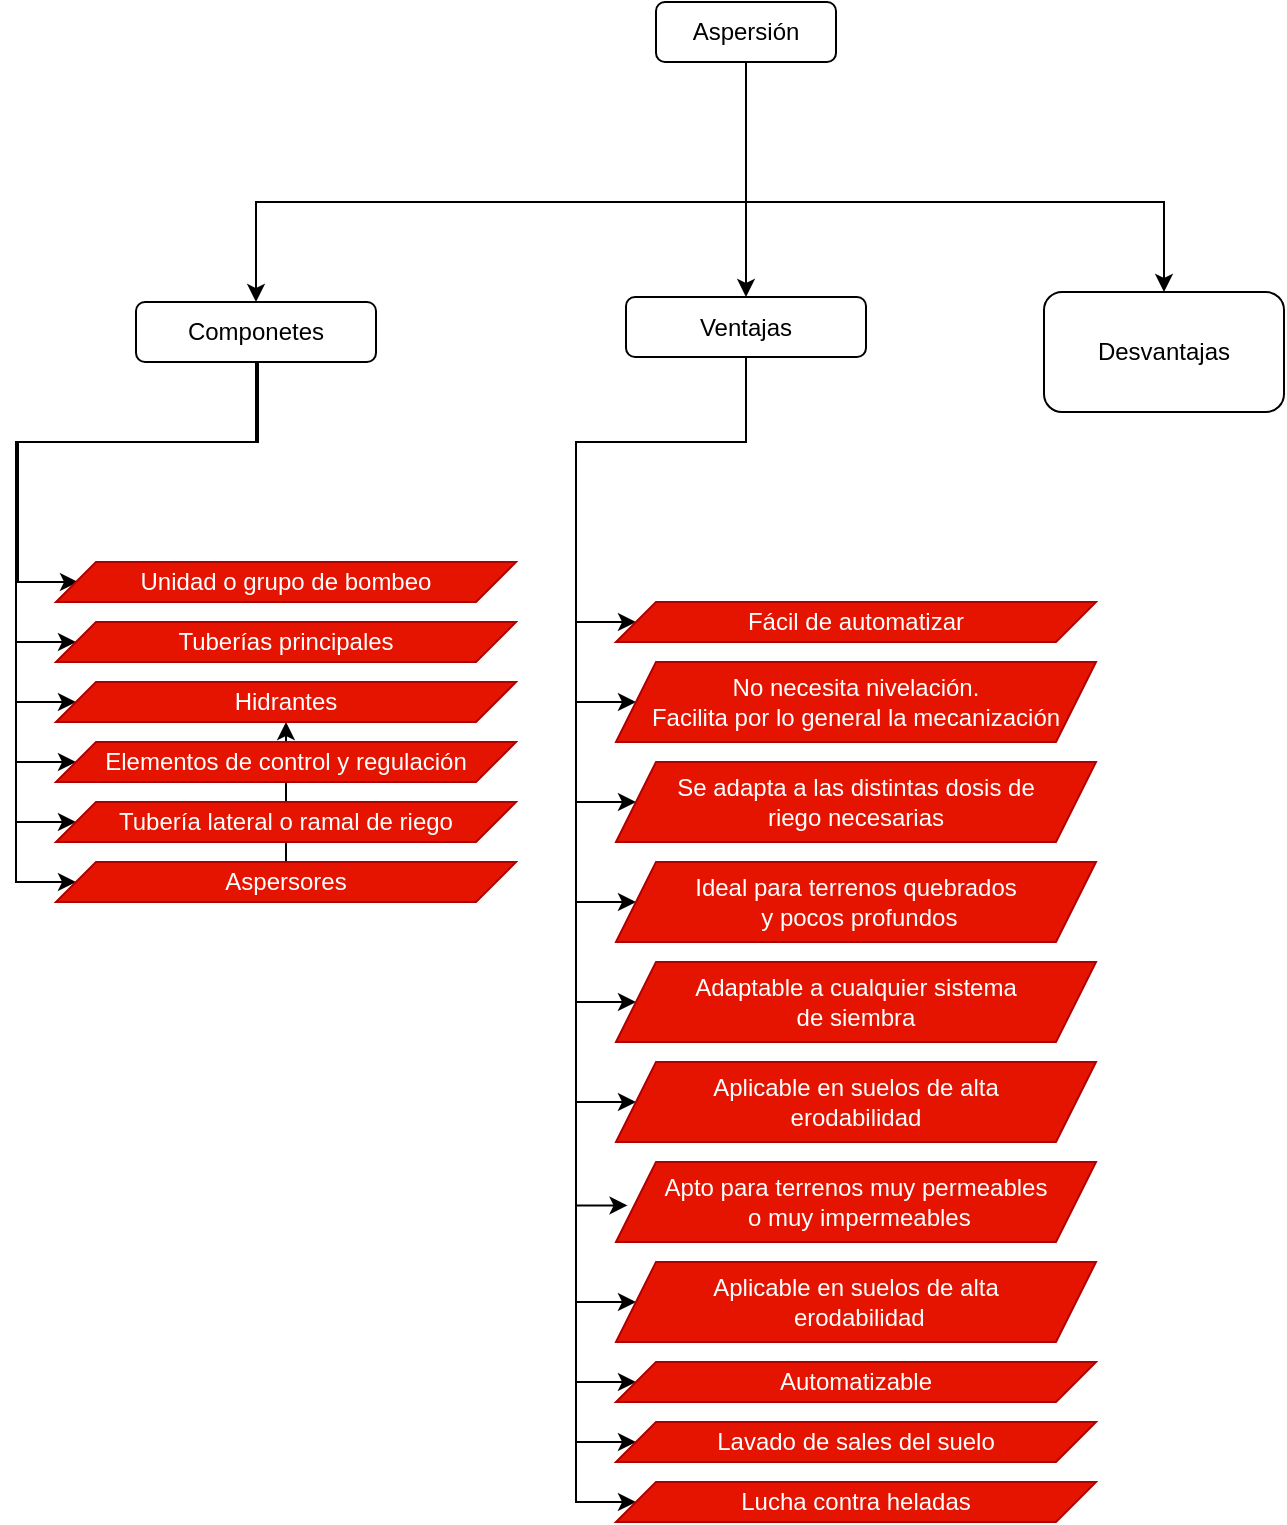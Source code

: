 <mxfile version="20.3.3" type="github">
  <diagram id="nhZoGWwR1IvOvr1_NBgF" name="Página-1">
    <mxGraphModel dx="1116" dy="169" grid="1" gridSize="10" guides="1" tooltips="1" connect="1" arrows="1" fold="1" page="1" pageScale="1" pageWidth="827" pageHeight="1169" math="0" shadow="0">
      <root>
        <mxCell id="0" />
        <mxCell id="1" parent="0" />
        <mxCell id="ITRbSTz_eIRVhaSHHSQH-7" value="" style="edgeStyle=orthogonalEdgeStyle;rounded=0;orthogonalLoop=1;jettySize=auto;html=1;" parent="1" source="ITRbSTz_eIRVhaSHHSQH-1" target="ITRbSTz_eIRVhaSHHSQH-6" edge="1">
          <mxGeometry relative="1" as="geometry">
            <Array as="points">
              <mxPoint x="145" y="250" />
              <mxPoint x="145" y="250" />
            </Array>
          </mxGeometry>
        </mxCell>
        <mxCell id="ITRbSTz_eIRVhaSHHSQH-9" value="" style="edgeStyle=orthogonalEdgeStyle;rounded=0;orthogonalLoop=1;jettySize=auto;html=1;" parent="1" source="ITRbSTz_eIRVhaSHHSQH-1" target="ITRbSTz_eIRVhaSHHSQH-8" edge="1">
          <mxGeometry relative="1" as="geometry">
            <Array as="points">
              <mxPoint x="145" y="220" />
              <mxPoint x="354" y="220" />
            </Array>
          </mxGeometry>
        </mxCell>
        <mxCell id="ITRbSTz_eIRVhaSHHSQH-12" style="edgeStyle=orthogonalEdgeStyle;rounded=0;orthogonalLoop=1;jettySize=auto;html=1;entryX=0.5;entryY=0;entryDx=0;entryDy=0;" parent="1" source="ITRbSTz_eIRVhaSHHSQH-1" target="ITRbSTz_eIRVhaSHHSQH-2" edge="1">
          <mxGeometry relative="1" as="geometry">
            <Array as="points">
              <mxPoint x="145" y="220" />
              <mxPoint x="-100" y="220" />
            </Array>
          </mxGeometry>
        </mxCell>
        <mxCell id="ITRbSTz_eIRVhaSHHSQH-1" value="&lt;span&gt;&lt;span data-dobid=&quot;hdw&quot;&gt;Aspersión&lt;/span&gt;&lt;/span&gt;" style="rounded=1;whiteSpace=wrap;html=1;" parent="1" vertex="1">
          <mxGeometry x="100" y="120" width="90" height="30" as="geometry" />
        </mxCell>
        <mxCell id="ITRbSTz_eIRVhaSHHSQH-29" style="edgeStyle=orthogonalEdgeStyle;rounded=0;orthogonalLoop=1;jettySize=auto;html=1;" parent="1" source="ITRbSTz_eIRVhaSHHSQH-2" target="ITRbSTz_eIRVhaSHHSQH-27" edge="1">
          <mxGeometry relative="1" as="geometry">
            <Array as="points">
              <mxPoint x="-100" y="340" />
              <mxPoint x="-220" y="340" />
              <mxPoint x="-220" y="530" />
            </Array>
          </mxGeometry>
        </mxCell>
        <mxCell id="ITRbSTz_eIRVhaSHHSQH-31" style="edgeStyle=orthogonalEdgeStyle;rounded=0;orthogonalLoop=1;jettySize=auto;html=1;entryX=0;entryY=0.5;entryDx=0;entryDy=0;" parent="1" edge="1">
          <mxGeometry relative="1" as="geometry">
            <Array as="points">
              <mxPoint x="-99" y="340" />
              <mxPoint x="-219" y="340" />
              <mxPoint x="-219" y="410" />
            </Array>
            <mxPoint x="-99" y="300" as="sourcePoint" />
            <mxPoint x="-189" y="410" as="targetPoint" />
          </mxGeometry>
        </mxCell>
        <mxCell id="ITRbSTz_eIRVhaSHHSQH-33" style="edgeStyle=orthogonalEdgeStyle;rounded=0;orthogonalLoop=1;jettySize=auto;html=1;entryX=0;entryY=0.5;entryDx=0;entryDy=0;" parent="1" source="ITRbSTz_eIRVhaSHHSQH-2" target="ITRbSTz_eIRVhaSHHSQH-25" edge="1">
          <mxGeometry relative="1" as="geometry">
            <Array as="points">
              <mxPoint x="-100" y="340" />
              <mxPoint x="-220" y="340" />
              <mxPoint x="-220" y="440" />
            </Array>
          </mxGeometry>
        </mxCell>
        <mxCell id="ITRbSTz_eIRVhaSHHSQH-34" style="edgeStyle=orthogonalEdgeStyle;rounded=0;orthogonalLoop=1;jettySize=auto;html=1;entryX=0;entryY=0.5;entryDx=0;entryDy=0;" parent="1" source="ITRbSTz_eIRVhaSHHSQH-2" target="ITRbSTz_eIRVhaSHHSQH-28" edge="1">
          <mxGeometry relative="1" as="geometry">
            <Array as="points">
              <mxPoint x="-100" y="340" />
              <mxPoint x="-220" y="340" />
              <mxPoint x="-220" y="470" />
            </Array>
          </mxGeometry>
        </mxCell>
        <mxCell id="ITRbSTz_eIRVhaSHHSQH-35" style="edgeStyle=orthogonalEdgeStyle;rounded=0;orthogonalLoop=1;jettySize=auto;html=1;entryX=0;entryY=0.5;entryDx=0;entryDy=0;" parent="1" source="ITRbSTz_eIRVhaSHHSQH-2" target="ITRbSTz_eIRVhaSHHSQH-26" edge="1">
          <mxGeometry relative="1" as="geometry">
            <Array as="points">
              <mxPoint x="-100" y="340" />
              <mxPoint x="-220" y="340" />
              <mxPoint x="-220" y="500" />
            </Array>
          </mxGeometry>
        </mxCell>
        <mxCell id="ITRbSTz_eIRVhaSHHSQH-37" style="edgeStyle=orthogonalEdgeStyle;rounded=0;orthogonalLoop=1;jettySize=auto;html=1;entryX=0;entryY=0.5;entryDx=0;entryDy=0;" parent="1" source="ITRbSTz_eIRVhaSHHSQH-2" target="ITRbSTz_eIRVhaSHHSQH-22" edge="1">
          <mxGeometry relative="1" as="geometry">
            <Array as="points">
              <mxPoint x="-100" y="340" />
              <mxPoint x="-220" y="340" />
              <mxPoint x="-220" y="560" />
            </Array>
          </mxGeometry>
        </mxCell>
        <mxCell id="ITRbSTz_eIRVhaSHHSQH-2" value="Componetes" style="whiteSpace=wrap;html=1;rounded=1;" parent="1" vertex="1">
          <mxGeometry x="-160" y="270" width="120" height="30" as="geometry" />
        </mxCell>
        <mxCell id="cqa5lHVVIa8OTOIeq-iy-11" style="edgeStyle=orthogonalEdgeStyle;rounded=0;orthogonalLoop=1;jettySize=auto;html=1;entryX=0;entryY=0.5;entryDx=0;entryDy=0;" parent="1" source="ITRbSTz_eIRVhaSHHSQH-6" target="cqa5lHVVIa8OTOIeq-iy-9" edge="1">
          <mxGeometry relative="1" as="geometry">
            <Array as="points">
              <mxPoint x="145" y="340" />
              <mxPoint x="60" y="340" />
              <mxPoint x="60" y="470" />
            </Array>
          </mxGeometry>
        </mxCell>
        <mxCell id="cqa5lHVVIa8OTOIeq-iy-13" style="edgeStyle=orthogonalEdgeStyle;rounded=0;orthogonalLoop=1;jettySize=auto;html=1;entryX=0;entryY=0.5;entryDx=0;entryDy=0;" parent="1" source="ITRbSTz_eIRVhaSHHSQH-6" target="cqa5lHVVIa8OTOIeq-iy-6" edge="1">
          <mxGeometry relative="1" as="geometry">
            <Array as="points">
              <mxPoint x="145" y="340" />
              <mxPoint x="60" y="340" />
              <mxPoint x="60" y="430" />
            </Array>
          </mxGeometry>
        </mxCell>
        <mxCell id="qKnDwFsR7MboEiUSUj4H-9" style="edgeStyle=orthogonalEdgeStyle;rounded=0;orthogonalLoop=1;jettySize=auto;html=1;entryX=0;entryY=0.5;entryDx=0;entryDy=0;fontFamily=Helvetica;" edge="1" parent="1" source="ITRbSTz_eIRVhaSHHSQH-6" target="cqa5lHVVIa8OTOIeq-iy-15">
          <mxGeometry relative="1" as="geometry">
            <Array as="points">
              <mxPoint x="145" y="340" />
              <mxPoint x="60" y="340" />
              <mxPoint x="60" y="520" />
            </Array>
          </mxGeometry>
        </mxCell>
        <mxCell id="qKnDwFsR7MboEiUSUj4H-10" style="edgeStyle=orthogonalEdgeStyle;rounded=0;orthogonalLoop=1;jettySize=auto;html=1;entryX=0;entryY=0.5;entryDx=0;entryDy=0;fontFamily=Helvetica;" edge="1" parent="1" source="ITRbSTz_eIRVhaSHHSQH-6" target="cqa5lHVVIa8OTOIeq-iy-16">
          <mxGeometry relative="1" as="geometry">
            <Array as="points">
              <mxPoint x="145" y="340" />
              <mxPoint x="60" y="340" />
              <mxPoint x="60" y="570" />
            </Array>
          </mxGeometry>
        </mxCell>
        <mxCell id="qKnDwFsR7MboEiUSUj4H-11" style="edgeStyle=orthogonalEdgeStyle;rounded=0;orthogonalLoop=1;jettySize=auto;html=1;entryX=0;entryY=0.5;entryDx=0;entryDy=0;fontFamily=Helvetica;" edge="1" parent="1" source="ITRbSTz_eIRVhaSHHSQH-6" target="cqa5lHVVIa8OTOIeq-iy-17">
          <mxGeometry relative="1" as="geometry">
            <Array as="points">
              <mxPoint x="145" y="340" />
              <mxPoint x="60" y="340" />
              <mxPoint x="60" y="620" />
            </Array>
          </mxGeometry>
        </mxCell>
        <mxCell id="qKnDwFsR7MboEiUSUj4H-12" style="edgeStyle=orthogonalEdgeStyle;rounded=0;orthogonalLoop=1;jettySize=auto;html=1;entryX=0;entryY=0.5;entryDx=0;entryDy=0;fontFamily=Helvetica;" edge="1" parent="1" source="ITRbSTz_eIRVhaSHHSQH-6" target="cqa5lHVVIa8OTOIeq-iy-18">
          <mxGeometry relative="1" as="geometry">
            <Array as="points">
              <mxPoint x="145" y="340" />
              <mxPoint x="60" y="340" />
              <mxPoint x="60" y="670" />
            </Array>
          </mxGeometry>
        </mxCell>
        <mxCell id="qKnDwFsR7MboEiUSUj4H-13" style="edgeStyle=orthogonalEdgeStyle;rounded=0;orthogonalLoop=1;jettySize=auto;html=1;entryX=0.024;entryY=0.543;entryDx=0;entryDy=0;entryPerimeter=0;fontFamily=Helvetica;" edge="1" parent="1" source="ITRbSTz_eIRVhaSHHSQH-6" target="cqa5lHVVIa8OTOIeq-iy-19">
          <mxGeometry relative="1" as="geometry">
            <Array as="points">
              <mxPoint x="145" y="340" />
              <mxPoint x="60" y="340" />
              <mxPoint x="60" y="722" />
            </Array>
          </mxGeometry>
        </mxCell>
        <mxCell id="qKnDwFsR7MboEiUSUj4H-14" style="edgeStyle=orthogonalEdgeStyle;rounded=0;orthogonalLoop=1;jettySize=auto;html=1;entryX=0;entryY=0.5;entryDx=0;entryDy=0;fontFamily=Helvetica;" edge="1" parent="1" source="ITRbSTz_eIRVhaSHHSQH-6" target="cqa5lHVVIa8OTOIeq-iy-20">
          <mxGeometry relative="1" as="geometry">
            <Array as="points">
              <mxPoint x="145" y="340" />
              <mxPoint x="60" y="340" />
              <mxPoint x="60" y="770" />
            </Array>
          </mxGeometry>
        </mxCell>
        <mxCell id="qKnDwFsR7MboEiUSUj4H-15" style="edgeStyle=orthogonalEdgeStyle;rounded=0;orthogonalLoop=1;jettySize=auto;html=1;entryX=0;entryY=0.5;entryDx=0;entryDy=0;fontFamily=Helvetica;" edge="1" parent="1" source="ITRbSTz_eIRVhaSHHSQH-6" target="cqa5lHVVIa8OTOIeq-iy-22">
          <mxGeometry relative="1" as="geometry">
            <Array as="points">
              <mxPoint x="145" y="340" />
              <mxPoint x="60" y="340" />
              <mxPoint x="60" y="810" />
            </Array>
          </mxGeometry>
        </mxCell>
        <mxCell id="qKnDwFsR7MboEiUSUj4H-17" style="edgeStyle=orthogonalEdgeStyle;rounded=0;orthogonalLoop=1;jettySize=auto;html=1;entryX=0;entryY=0.5;entryDx=0;entryDy=0;fontFamily=Helvetica;" edge="1" parent="1" source="ITRbSTz_eIRVhaSHHSQH-6" target="cqa5lHVVIa8OTOIeq-iy-23">
          <mxGeometry relative="1" as="geometry">
            <Array as="points">
              <mxPoint x="145" y="340" />
              <mxPoint x="60" y="340" />
              <mxPoint x="60" y="840" />
            </Array>
          </mxGeometry>
        </mxCell>
        <mxCell id="qKnDwFsR7MboEiUSUj4H-18" style="edgeStyle=orthogonalEdgeStyle;rounded=0;orthogonalLoop=1;jettySize=auto;html=1;entryX=0;entryY=0.5;entryDx=0;entryDy=0;fontFamily=Helvetica;" edge="1" parent="1" source="ITRbSTz_eIRVhaSHHSQH-6" target="cqa5lHVVIa8OTOIeq-iy-21">
          <mxGeometry relative="1" as="geometry">
            <Array as="points">
              <mxPoint x="145" y="340" />
              <mxPoint x="60" y="340" />
              <mxPoint x="60" y="870" />
            </Array>
          </mxGeometry>
        </mxCell>
        <mxCell id="ITRbSTz_eIRVhaSHHSQH-6" value="Ventajas" style="whiteSpace=wrap;html=1;rounded=1;" parent="1" vertex="1">
          <mxGeometry x="85" y="267.5" width="120" height="30" as="geometry" />
        </mxCell>
        <mxCell id="ITRbSTz_eIRVhaSHHSQH-8" value="Desvantajas" style="whiteSpace=wrap;html=1;rounded=1;" parent="1" vertex="1">
          <mxGeometry x="294" y="265" width="120" height="60" as="geometry" />
        </mxCell>
        <mxCell id="cqa5lHVVIa8OTOIeq-iy-3" value="" style="edgeStyle=orthogonalEdgeStyle;rounded=0;orthogonalLoop=1;jettySize=auto;html=1;" parent="1" source="ITRbSTz_eIRVhaSHHSQH-22" target="ITRbSTz_eIRVhaSHHSQH-28" edge="1">
          <mxGeometry relative="1" as="geometry" />
        </mxCell>
        <mxCell id="ITRbSTz_eIRVhaSHHSQH-22" value="Aspersores" style="shape=parallelogram;perimeter=parallelogramPerimeter;whiteSpace=wrap;html=1;fixedSize=1;fillColor=#e51400;fontColor=#ffffff;strokeColor=#B20000;" parent="1" vertex="1">
          <mxGeometry x="-200" y="550" width="230" height="20" as="geometry" />
        </mxCell>
        <mxCell id="ITRbSTz_eIRVhaSHHSQH-24" value="Unidad o grupo de bombeo &lt;br&gt;" style="shape=parallelogram;perimeter=parallelogramPerimeter;whiteSpace=wrap;html=1;fixedSize=1;fillColor=#e51400;strokeColor=#B20000;fontColor=#ffffff;" parent="1" vertex="1">
          <mxGeometry x="-200" y="400" width="230" height="20" as="geometry" />
        </mxCell>
        <mxCell id="ITRbSTz_eIRVhaSHHSQH-25" value="Tuberías principales&lt;br&gt;" style="shape=parallelogram;perimeter=parallelogramPerimeter;whiteSpace=wrap;html=1;fixedSize=1;fillColor=#e51400;strokeColor=#B20000;fontColor=#ffffff;" parent="1" vertex="1">
          <mxGeometry x="-200" y="430" width="230" height="20" as="geometry" />
        </mxCell>
        <mxCell id="ITRbSTz_eIRVhaSHHSQH-26" value="Elementos de control y regulación" style="shape=parallelogram;perimeter=parallelogramPerimeter;whiteSpace=wrap;html=1;fixedSize=1;fillColor=#e51400;fontColor=#ffffff;strokeColor=#B20000;" parent="1" vertex="1">
          <mxGeometry x="-200" y="490" width="230" height="20" as="geometry" />
        </mxCell>
        <mxCell id="ITRbSTz_eIRVhaSHHSQH-27" value="Tubería lateral o ramal de riego&lt;br&gt;" style="shape=parallelogram;perimeter=parallelogramPerimeter;whiteSpace=wrap;html=1;fixedSize=1;fillColor=#e51400;fontColor=#ffffff;strokeColor=#B20000;" parent="1" vertex="1">
          <mxGeometry x="-200" y="520" width="230" height="20" as="geometry" />
        </mxCell>
        <mxCell id="ITRbSTz_eIRVhaSHHSQH-28" value="Hidrantes&lt;br&gt;" style="shape=parallelogram;perimeter=parallelogramPerimeter;whiteSpace=wrap;html=1;fixedSize=1;fillColor=#e51400;strokeColor=#B20000;fontColor=#ffffff;" parent="1" vertex="1">
          <mxGeometry x="-200" y="460" width="230" height="20" as="geometry" />
        </mxCell>
        <mxCell id="cqa5lHVVIa8OTOIeq-iy-6" value="Fácil de automatizar&lt;br&gt;" style="shape=parallelogram;perimeter=parallelogramPerimeter;whiteSpace=wrap;html=1;fixedSize=1;fillColor=#e51400;strokeColor=#B20000;fontColor=#ffffff;" parent="1" vertex="1">
          <mxGeometry x="80" y="420" width="240" height="20" as="geometry" />
        </mxCell>
        <mxCell id="cqa5lHVVIa8OTOIeq-iy-9" value="&lt;div&gt;No necesita nivelación. &lt;br&gt;&lt;/div&gt;&lt;div&gt;Facilita por lo general la mecanización&lt;/div&gt;" style="shape=parallelogram;perimeter=parallelogramPerimeter;whiteSpace=wrap;html=1;fixedSize=1;fillColor=#e51400;strokeColor=#B20000;fontColor=#ffffff;" parent="1" vertex="1">
          <mxGeometry x="80" y="450" width="240" height="40" as="geometry" />
        </mxCell>
        <mxCell id="cqa5lHVVIa8OTOIeq-iy-15" value="&lt;div&gt;Se adapta a las distintas dosis de &lt;br&gt;&lt;/div&gt;&lt;div&gt;riego necesarias&lt;/div&gt;" style="shape=parallelogram;perimeter=parallelogramPerimeter;whiteSpace=wrap;html=1;fixedSize=1;fillColor=#e51400;strokeColor=#B20000;fontColor=#ffffff;" parent="1" vertex="1">
          <mxGeometry x="80" y="500" width="240" height="40" as="geometry" />
        </mxCell>
        <mxCell id="cqa5lHVVIa8OTOIeq-iy-16" value="&lt;p style=&quot;line-height: 1;&quot;&gt;&lt;/p&gt;&lt;div align=&quot;center&quot;&gt;&lt;font style=&quot;font-size: 12px;&quot;&gt;&lt;span dir=&quot;ltr&quot; role=&quot;presentation&quot; style=&quot;left: 81.184px; top: 127.466px; transform: scaleX(0.697);&quot;&gt;Ideal para terrenos quebrados&lt;/span&gt;&lt;/font&gt;&lt;/div&gt;&lt;div align=&quot;center&quot;&gt;&lt;font style=&quot;font-size: 12px;&quot;&gt;&lt;span dir=&quot;ltr&quot; role=&quot;presentation&quot; style=&quot;left: 81.184px; top: 127.466px; transform: scaleX(0.697);&quot;&gt;&amp;nbsp;y pocos&lt;/span&gt; &lt;span dir=&quot;ltr&quot; role=&quot;presentation&quot; style=&quot;left: 81.184px; top: 168.77px; transform: scaleX(0.667);&quot;&gt;profundos&lt;/span&gt;&lt;/font&gt;&lt;/div&gt;&lt;p&gt;&lt;/p&gt;" style="shape=parallelogram;perimeter=parallelogramPerimeter;whiteSpace=wrap;html=1;fixedSize=1;fillColor=#e51400;strokeColor=#B20000;fontColor=#ffffff;align=center;" parent="1" vertex="1">
          <mxGeometry x="80" y="550" width="240" height="40" as="geometry" />
        </mxCell>
        <mxCell id="cqa5lHVVIa8OTOIeq-iy-17" value="&lt;font style=&quot;font-size: 12px;&quot;&gt;&lt;span dir=&quot;ltr&quot; role=&quot;presentation&quot; style=&quot;left: 81.184px; top: 219.224px; transform: scaleX(0.703);&quot;&gt;Adaptable a cualquier sistema &lt;br&gt;&lt;/span&gt;&lt;/font&gt;&lt;div&gt;&lt;font style=&quot;font-size: 12px;&quot;&gt;&lt;span dir=&quot;ltr&quot; role=&quot;presentation&quot; style=&quot;left: 81.184px; top: 219.224px; transform: scaleX(0.703);&quot;&gt;de siembra&lt;/span&gt;&lt;/font&gt;&lt;/div&gt;" style="shape=parallelogram;perimeter=parallelogramPerimeter;whiteSpace=wrap;html=1;fixedSize=1;fillColor=#e51400;strokeColor=#B20000;fontColor=#ffffff;fontFamily=Helvetica;" parent="1" vertex="1">
          <mxGeometry x="80" y="600" width="240" height="40" as="geometry" />
        </mxCell>
        <mxCell id="cqa5lHVVIa8OTOIeq-iy-18" value="&lt;font style=&quot;font-size: 12px;&quot;&gt;&lt;font style=&quot;font-size: 12px;&quot;&gt;&lt;span dir=&quot;ltr&quot; role=&quot;presentation&quot; style=&quot;left: 81.184px; top: 269.677px; transform: scaleX(0.667);&quot;&gt;Aplicable en suelos de alta&lt;/span&gt;&lt;/font&gt;&lt;/font&gt;&lt;div&gt;&lt;font style=&quot;font-size: 12px;&quot;&gt;&lt;font style=&quot;font-size: 12px;&quot;&gt;&lt;span dir=&quot;ltr&quot; role=&quot;presentation&quot; style=&quot;left: 81.184px; top: 269.677px; transform: scaleX(0.667);&quot;&gt;erodabilidad&lt;/span&gt;&lt;/font&gt;&lt;/font&gt;&lt;/div&gt;" style="shape=parallelogram;perimeter=parallelogramPerimeter;whiteSpace=wrap;html=1;fixedSize=1;fillColor=#e51400;strokeColor=#B20000;fontColor=#ffffff;fontFamily=Helvetica;" parent="1" vertex="1">
          <mxGeometry x="80" y="650" width="240" height="40" as="geometry" />
        </mxCell>
        <mxCell id="cqa5lHVVIa8OTOIeq-iy-19" value="&lt;div&gt;&lt;font style=&quot;font-size: 12px;&quot;&gt;&lt;span dir=&quot;ltr&quot; role=&quot;presentation&quot; style=&quot;left: 81.184px; top: 320.166px; transform: scaleX(0.742);&quot;&gt;Apto para terrenos muy permeables&lt;/span&gt;&lt;/font&gt;&lt;/div&gt;&lt;div&gt;&lt;font style=&quot;font-size: 12px;&quot;&gt;&lt;span dir=&quot;ltr&quot; role=&quot;presentation&quot; style=&quot;left: 81.184px; top: 320.166px; transform: scaleX(0.742);&quot;&gt;&amp;nbsp;o muy&lt;/span&gt;&lt;/font&gt;&lt;font style=&quot;font-size: 12px;&quot;&gt;&lt;span dir=&quot;ltr&quot; role=&quot;presentation&quot; style=&quot;left: 81.184px; top: 361.446px; transform: scaleX(0.805);&quot;&gt; impermeables&lt;/span&gt;&lt;/font&gt;&lt;br&gt;&lt;/div&gt;" style="shape=parallelogram;perimeter=parallelogramPerimeter;whiteSpace=wrap;html=1;fixedSize=1;fillColor=#e51400;strokeColor=#B20000;fontColor=#ffffff;fontFamily=Helvetica;" parent="1" vertex="1">
          <mxGeometry x="80" y="700" width="240" height="40" as="geometry" />
        </mxCell>
        <mxCell id="cqa5lHVVIa8OTOIeq-iy-20" value="&lt;div&gt;&lt;font style=&quot;font-size: 12px;&quot;&gt;&lt;font style=&quot;font-size: 12px;&quot;&gt;&lt;span dir=&quot;ltr&quot; role=&quot;presentation&quot; style=&quot;left: 81.184px; top: 269.677px; transform: scaleX(0.667);&quot;&gt;Aplicable en suelos de alta&lt;/span&gt;&lt;/font&gt;&lt;/font&gt;&lt;/div&gt;&lt;div&gt;&lt;font style=&quot;font-size: 12px;&quot;&gt;&lt;font style=&quot;font-size: 12px;&quot;&gt;&lt;span dir=&quot;ltr&quot; role=&quot;presentation&quot; style=&quot;left: 81.184px; top: 269.677px; transform: scaleX(0.667);&quot;&gt;&amp;nbsp;erodabilidad&lt;/span&gt;&lt;/font&gt;&lt;/font&gt;&lt;/div&gt;" style="shape=parallelogram;perimeter=parallelogramPerimeter;whiteSpace=wrap;html=1;fixedSize=1;fillColor=#e51400;strokeColor=#B20000;fontColor=#ffffff;fontFamily=Helvetica;" parent="1" vertex="1">
          <mxGeometry x="80" y="750" width="240" height="40" as="geometry" />
        </mxCell>
        <mxCell id="cqa5lHVVIa8OTOIeq-iy-21" value="&lt;font style=&quot;font-size: 12px;&quot;&gt;&lt;span dir=&quot;ltr&quot; role=&quot;presentation&quot; style=&quot;left: 81.184px; top: 512.832px; font-family: sans-serif; transform: scaleX(0.71);&quot;&gt;Lucha contra heladas&lt;/span&gt;&lt;/font&gt;" style="shape=parallelogram;perimeter=parallelogramPerimeter;whiteSpace=wrap;html=1;fixedSize=1;fillColor=#e51400;strokeColor=#B20000;fontColor=#ffffff;" parent="1" vertex="1">
          <mxGeometry x="80" y="860" width="240" height="20" as="geometry" />
        </mxCell>
        <mxCell id="cqa5lHVVIa8OTOIeq-iy-22" value="&lt;font style=&quot;font-size: 12px;&quot;&gt;&lt;span dir=&quot;ltr&quot; role=&quot;presentation&quot; style=&quot;left: 81.184px; top: 411.899px; transform: scaleX(0.753);&quot;&gt;Automatizable&lt;/span&gt;&lt;/font&gt;" style="shape=parallelogram;perimeter=parallelogramPerimeter;whiteSpace=wrap;html=1;fixedSize=1;fillColor=#e51400;strokeColor=#B20000;fontColor=#ffffff;fontFamily=Helvetica;" parent="1" vertex="1">
          <mxGeometry x="80" y="800" width="240" height="20" as="geometry" />
        </mxCell>
        <mxCell id="cqa5lHVVIa8OTOIeq-iy-23" value="&lt;font style=&quot;font-size: 12px;&quot;&gt;&lt;span dir=&quot;ltr&quot; role=&quot;presentation&quot; style=&quot;left: 81.184px; top: 462.377px; transform: scaleX(0.677);&quot;&gt;Lavado de sales del suelo&lt;/span&gt;&lt;/font&gt;&lt;br&gt;" style="shape=parallelogram;perimeter=parallelogramPerimeter;whiteSpace=wrap;html=1;fixedSize=1;fillColor=#e51400;strokeColor=#B20000;fontColor=#ffffff;fontFamily=Helvetica;" parent="1" vertex="1">
          <mxGeometry x="80" y="830" width="240" height="20" as="geometry" />
        </mxCell>
      </root>
    </mxGraphModel>
  </diagram>
</mxfile>
